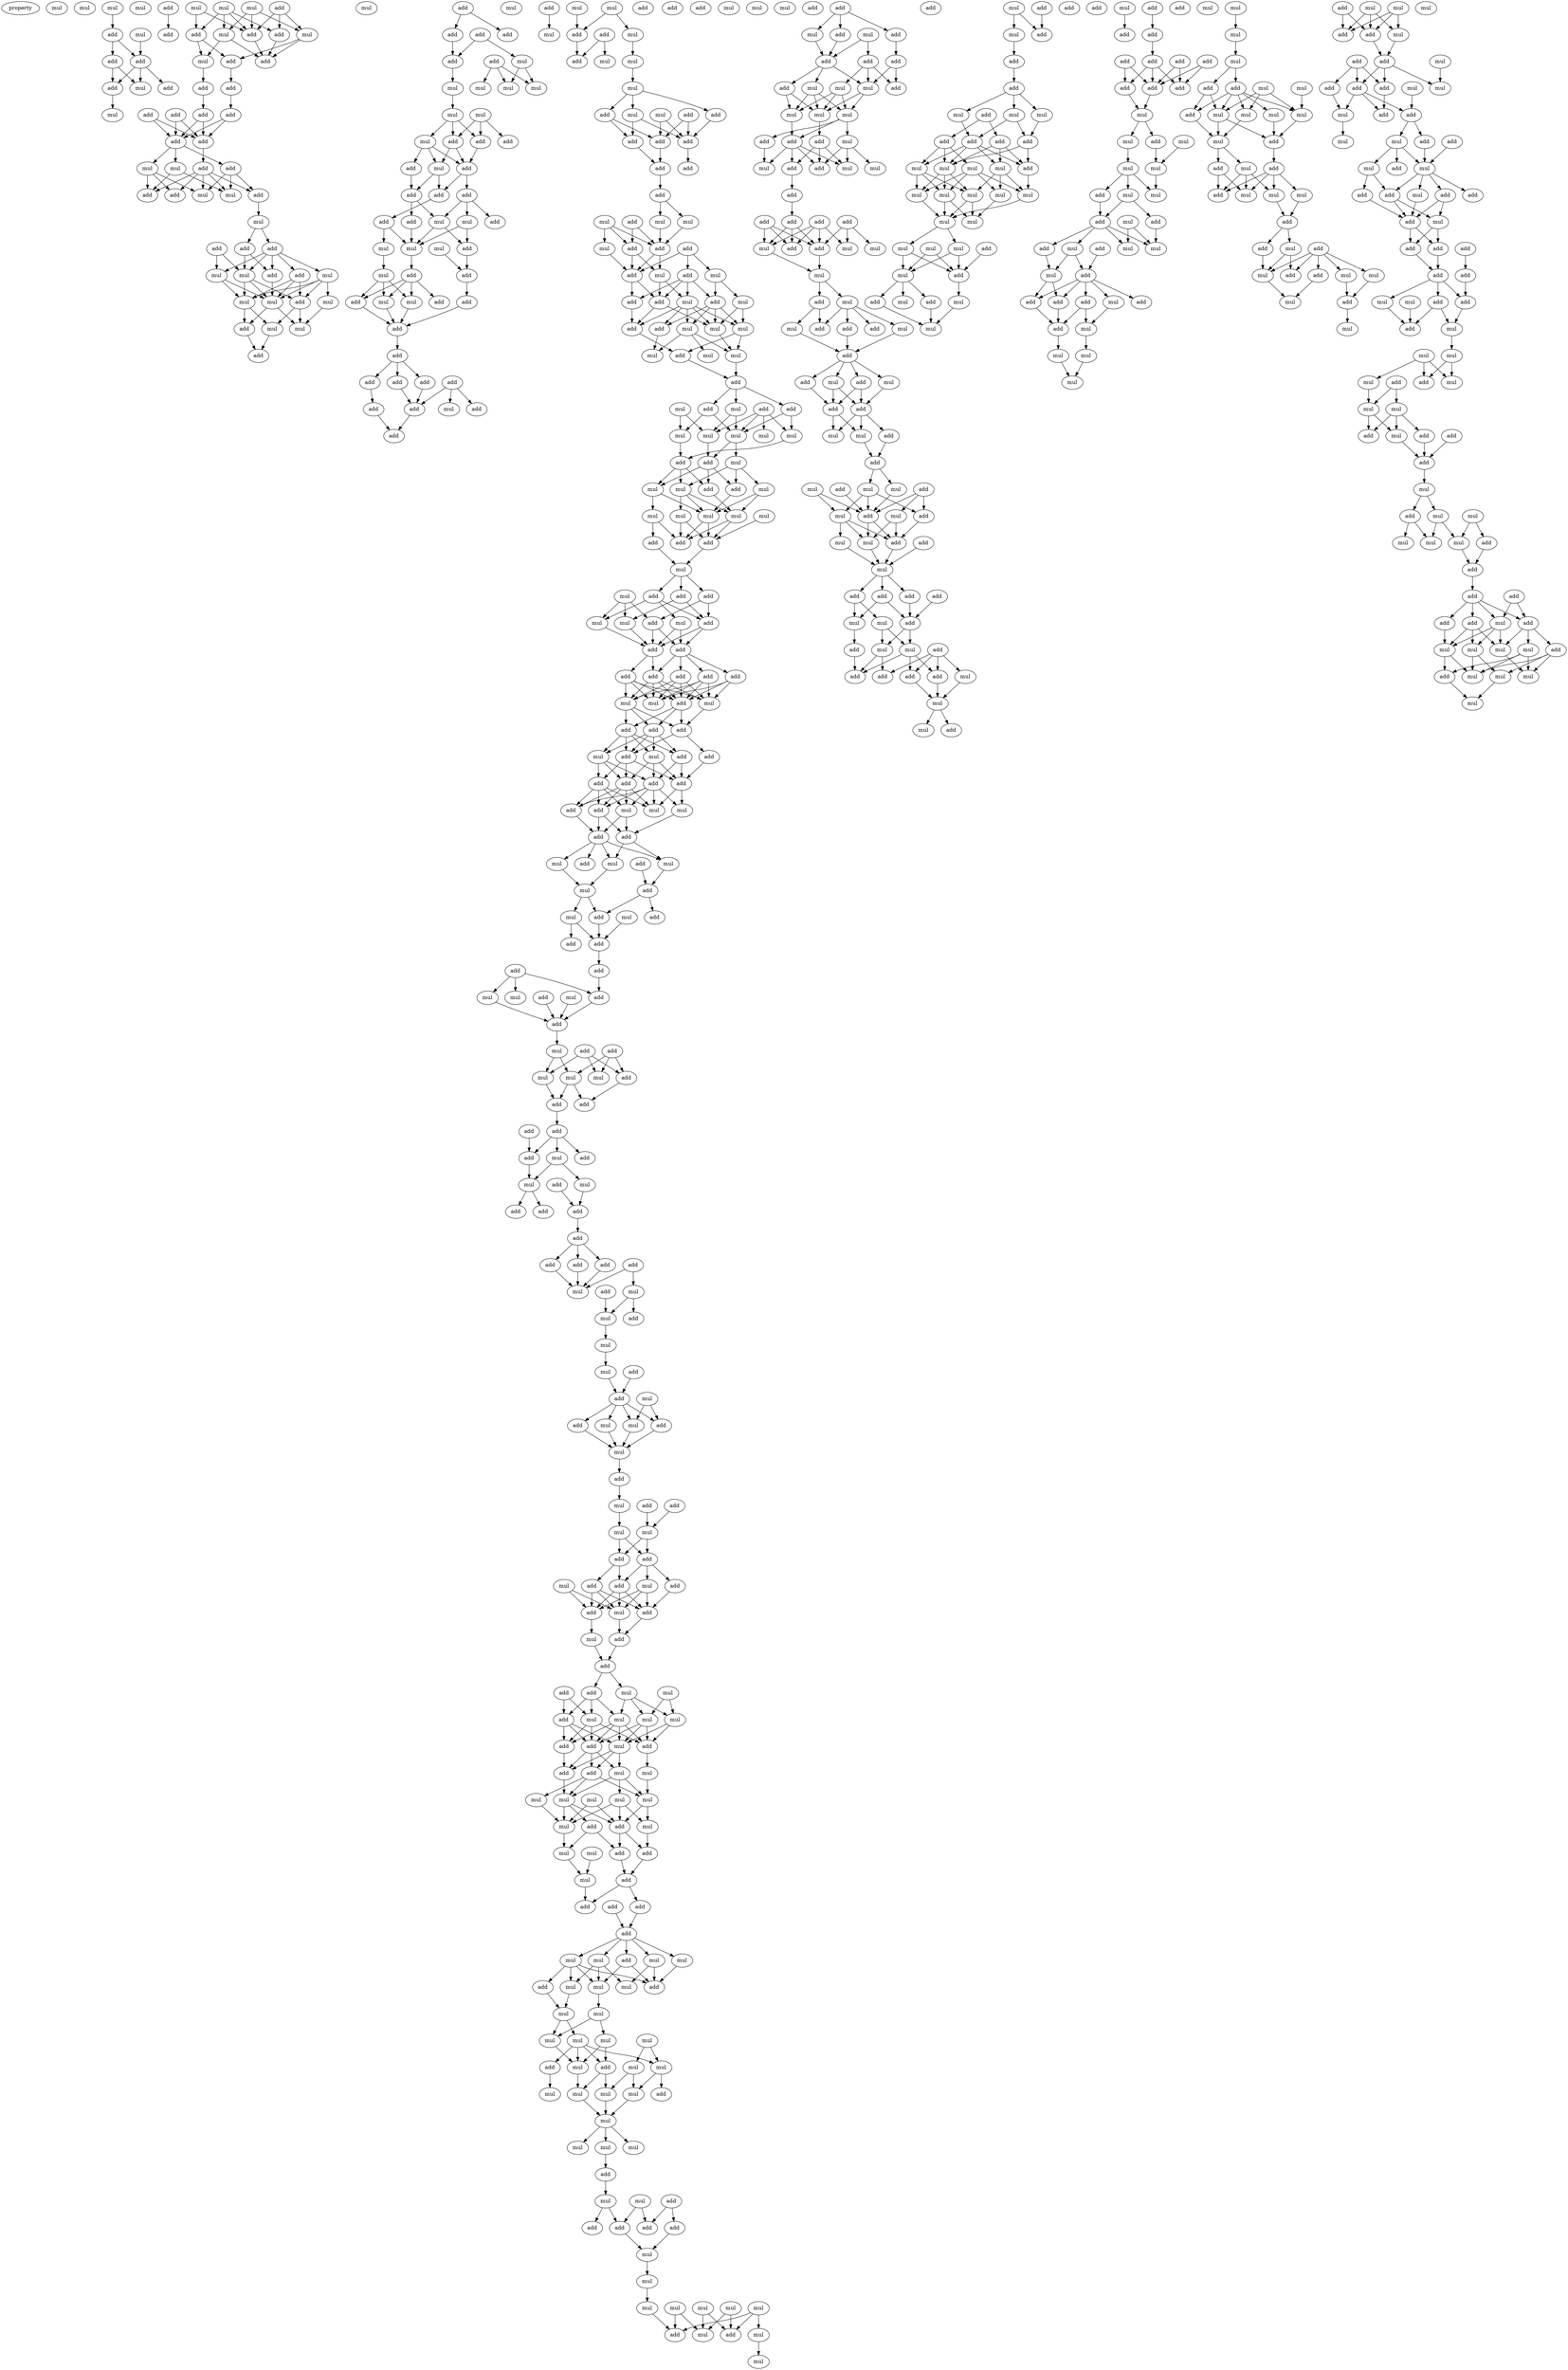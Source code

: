 digraph {
    node [fontcolor=black]
    property [mul=2,lf=1.8]
    0 [ label = mul ];
    1 [ label = mul ];
    2 [ label = mul ];
    3 [ label = add ];
    4 [ label = mul ];
    5 [ label = add ];
    6 [ label = add ];
    7 [ label = add ];
    8 [ label = mul ];
    9 [ label = mul ];
    10 [ label = add ];
    11 [ label = mul ];
    12 [ label = add ];
    13 [ label = mul ];
    14 [ label = add ];
    15 [ label = mul ];
    16 [ label = add ];
    17 [ label = mul ];
    18 [ label = mul ];
    19 [ label = add ];
    20 [ label = add ];
    21 [ label = mul ];
    22 [ label = add ];
    23 [ label = add ];
    24 [ label = mul ];
    25 [ label = add ];
    26 [ label = add ];
    27 [ label = add ];
    28 [ label = add ];
    29 [ label = add ];
    30 [ label = add ];
    31 [ label = add ];
    32 [ label = mul ];
    33 [ label = add ];
    34 [ label = add ];
    35 [ label = mul ];
    36 [ label = add ];
    37 [ label = mul ];
    38 [ label = add ];
    39 [ label = add ];
    40 [ label = mul ];
    41 [ label = add ];
    42 [ label = add ];
    43 [ label = mul ];
    44 [ label = mul ];
    45 [ label = add ];
    46 [ label = add ];
    47 [ label = add ];
    48 [ label = add ];
    49 [ label = add ];
    50 [ label = mul ];
    51 [ label = mul ];
    52 [ label = mul ];
    53 [ label = mul ];
    54 [ label = add ];
    55 [ label = mul ];
    56 [ label = mul ];
    57 [ label = add ];
    58 [ label = mul ];
    59 [ label = mul ];
    60 [ label = add ];
    61 [ label = add ];
    62 [ label = add ];
    63 [ label = add ];
    64 [ label = add ];
    65 [ label = add ];
    66 [ label = mul ];
    67 [ label = add ];
    68 [ label = mul ];
    69 [ label = mul ];
    70 [ label = mul ];
    71 [ label = mul ];
    72 [ label = mul ];
    73 [ label = mul ];
    74 [ label = add ];
    75 [ label = add ];
    76 [ label = mul ];
    77 [ label = add ];
    78 [ label = add ];
    79 [ label = mul ];
    80 [ label = add ];
    81 [ label = add ];
    82 [ label = add ];
    83 [ label = add ];
    84 [ label = mul ];
    85 [ label = add ];
    86 [ label = mul ];
    87 [ label = add ];
    88 [ label = add ];
    89 [ label = mul ];
    90 [ label = mul ];
    91 [ label = add ];
    92 [ label = mul ];
    93 [ label = mul ];
    94 [ label = add ];
    95 [ label = add ];
    96 [ label = mul ];
    97 [ label = add ];
    98 [ label = mul ];
    99 [ label = add ];
    100 [ label = add ];
    101 [ label = add ];
    102 [ label = add ];
    103 [ label = add ];
    104 [ label = add ];
    105 [ label = add ];
    106 [ label = add ];
    107 [ label = mul ];
    108 [ label = add ];
    109 [ label = mul ];
    110 [ label = add ];
    111 [ label = add ];
    112 [ label = add ];
    113 [ label = add ];
    114 [ label = mul ];
    115 [ label = mul ];
    116 [ label = mul ];
    117 [ label = mul ];
    118 [ label = add ];
    119 [ label = add ];
    120 [ label = mul ];
    121 [ label = add ];
    122 [ label = add ];
    123 [ label = add ];
    124 [ label = mul ];
    125 [ label = mul ];
    126 [ label = mul ];
    127 [ label = add ];
    128 [ label = add ];
    129 [ label = mul ];
    130 [ label = add ];
    131 [ label = add ];
    132 [ label = add ];
    133 [ label = add ];
    134 [ label = add ];
    135 [ label = add ];
    136 [ label = add ];
    137 [ label = mul ];
    138 [ label = add ];
    139 [ label = mul ];
    140 [ label = mul ];
    141 [ label = mul ];
    142 [ label = add ];
    143 [ label = add ];
    144 [ label = add ];
    145 [ label = mul ];
    146 [ label = add ];
    147 [ label = add ];
    148 [ label = mul ];
    149 [ label = add ];
    150 [ label = add ];
    151 [ label = add ];
    152 [ label = mul ];
    153 [ label = mul ];
    154 [ label = mul ];
    155 [ label = mul ];
    156 [ label = add ];
    157 [ label = add ];
    158 [ label = mul ];
    159 [ label = add ];
    160 [ label = mul ];
    161 [ label = mul ];
    162 [ label = mul ];
    163 [ label = add ];
    164 [ label = add ];
    165 [ label = add ];
    166 [ label = mul ];
    167 [ label = mul ];
    168 [ label = add ];
    169 [ label = mul ];
    170 [ label = mul ];
    171 [ label = mul ];
    172 [ label = mul ];
    173 [ label = mul ];
    174 [ label = mul ];
    175 [ label = add ];
    176 [ label = add ];
    177 [ label = mul ];
    178 [ label = add ];
    179 [ label = mul ];
    180 [ label = mul ];
    181 [ label = add ];
    182 [ label = mul ];
    183 [ label = mul ];
    184 [ label = mul ];
    185 [ label = mul ];
    186 [ label = mul ];
    187 [ label = add ];
    188 [ label = add ];
    189 [ label = add ];
    190 [ label = mul ];
    191 [ label = mul ];
    192 [ label = add ];
    193 [ label = add ];
    194 [ label = add ];
    195 [ label = mul ];
    196 [ label = add ];
    197 [ label = mul ];
    198 [ label = mul ];
    199 [ label = add ];
    200 [ label = add ];
    201 [ label = add ];
    202 [ label = add ];
    203 [ label = add ];
    204 [ label = add ];
    205 [ label = add ];
    206 [ label = add ];
    207 [ label = mul ];
    208 [ label = mul ];
    209 [ label = add ];
    210 [ label = mul ];
    211 [ label = add ];
    212 [ label = add ];
    213 [ label = add ];
    214 [ label = mul ];
    215 [ label = add ];
    216 [ label = add ];
    217 [ label = add ];
    218 [ label = mul ];
    219 [ label = add ];
    220 [ label = add ];
    221 [ label = add ];
    222 [ label = add ];
    223 [ label = add ];
    224 [ label = mul ];
    225 [ label = mul ];
    226 [ label = add ];
    227 [ label = mul ];
    228 [ label = add ];
    229 [ label = add ];
    230 [ label = mul ];
    231 [ label = mul ];
    232 [ label = mul ];
    233 [ label = add ];
    234 [ label = add ];
    235 [ label = mul ];
    236 [ label = add ];
    237 [ label = mul ];
    238 [ label = add ];
    239 [ label = add ];
    240 [ label = mul ];
    241 [ label = add ];
    242 [ label = add ];
    243 [ label = add ];
    244 [ label = add ];
    245 [ label = mul ];
    246 [ label = add ];
    247 [ label = mul ];
    248 [ label = add ];
    249 [ label = mul ];
    250 [ label = add ];
    251 [ label = mul ];
    252 [ label = add ];
    253 [ label = add ];
    254 [ label = add ];
    255 [ label = mul ];
    256 [ label = mul ];
    257 [ label = mul ];
    258 [ label = add ];
    259 [ label = add ];
    260 [ label = add ];
    261 [ label = add ];
    262 [ label = add ];
    263 [ label = add ];
    264 [ label = mul ];
    265 [ label = mul ];
    266 [ label = mul ];
    267 [ label = add ];
    268 [ label = add ];
    269 [ label = add ];
    270 [ label = add ];
    271 [ label = add ];
    272 [ label = add ];
    273 [ label = add ];
    274 [ label = add ];
    275 [ label = add ];
    276 [ label = mul ];
    277 [ label = mul ];
    278 [ label = add ];
    279 [ label = mul ];
    280 [ label = add ];
    281 [ label = mul ];
    282 [ label = add ];
    283 [ label = mul ];
    284 [ label = add ];
    285 [ label = mul ];
    286 [ label = add ];
    287 [ label = add ];
    288 [ label = mul ];
    289 [ label = mul ];
    290 [ label = mul ];
    291 [ label = add ];
    292 [ label = add ];
    293 [ label = mul ];
    294 [ label = add ];
    295 [ label = add ];
    296 [ label = mul ];
    297 [ label = mul ];
    298 [ label = mul ];
    299 [ label = add ];
    300 [ label = add ];
    301 [ label = mul ];
    302 [ label = add ];
    303 [ label = add ];
    304 [ label = mul ];
    305 [ label = add ];
    306 [ label = mul ];
    307 [ label = add ];
    308 [ label = add ];
    309 [ label = add ];
    310 [ label = mul ];
    311 [ label = add ];
    312 [ label = add ];
    313 [ label = add ];
    314 [ label = mul ];
    315 [ label = mul ];
    316 [ label = mul ];
    317 [ label = mul ];
    318 [ label = mul ];
    319 [ label = mul ];
    320 [ label = add ];
    321 [ label = add ];
    322 [ label = mul ];
    323 [ label = add ];
    324 [ label = add ];
    325 [ label = add ];
    326 [ label = add ];
    327 [ label = mul ];
    328 [ label = mul ];
    329 [ label = mul ];
    330 [ label = mul ];
    331 [ label = mul ];
    332 [ label = mul ];
    333 [ label = mul ];
    334 [ label = mul ];
    335 [ label = mul ];
    336 [ label = add ];
    337 [ label = add ];
    338 [ label = mul ];
    339 [ label = mul ];
    340 [ label = add ];
    341 [ label = add ];
    342 [ label = add ];
    343 [ label = mul ];
    344 [ label = add ];
    345 [ label = add ];
    346 [ label = add ];
    347 [ label = add ];
    348 [ label = mul ];
    349 [ label = add ];
    350 [ label = mul ];
    351 [ label = mul ];
    352 [ label = mul ];
    353 [ label = mul ];
    354 [ label = add ];
    355 [ label = mul ];
    356 [ label = mul ];
    357 [ label = add ];
    358 [ label = mul ];
    359 [ label = mul ];
    360 [ label = mul ];
    361 [ label = mul ];
    362 [ label = mul ];
    363 [ label = mul ];
    364 [ label = add ];
    365 [ label = mul ];
    366 [ label = mul ];
    367 [ label = add ];
    368 [ label = mul ];
    369 [ label = add ];
    370 [ label = mul ];
    371 [ label = mul ];
    372 [ label = mul ];
    373 [ label = mul ];
    374 [ label = mul ];
    375 [ label = mul ];
    376 [ label = mul ];
    377 [ label = mul ];
    378 [ label = mul ];
    379 [ label = add ];
    380 [ label = mul ];
    381 [ label = add ];
    382 [ label = mul ];
    383 [ label = mul ];
    384 [ label = add ];
    385 [ label = add ];
    386 [ label = add ];
    387 [ label = add ];
    388 [ label = add ];
    389 [ label = mul ];
    390 [ label = mul ];
    391 [ label = mul ];
    392 [ label = mul ];
    393 [ label = mul ];
    394 [ label = mul ];
    395 [ label = mul ];
    396 [ label = add ];
    397 [ label = mul ];
    398 [ label = mul ];
    399 [ label = add ];
    400 [ label = mul ];
    401 [ label = add ];
    402 [ label = mul ];
    403 [ label = mul ];
    404 [ label = add ];
    405 [ label = add ];
    406 [ label = add ];
    407 [ label = add ];
    408 [ label = add ];
    409 [ label = mul ];
    410 [ label = add ];
    411 [ label = mul ];
    412 [ label = add ];
    413 [ label = mul ];
    414 [ label = mul ];
    415 [ label = mul ];
    416 [ label = mul ];
    417 [ label = add ];
    418 [ label = mul ];
    419 [ label = add ];
    420 [ label = add ];
    421 [ label = mul ];
    422 [ label = mul ];
    423 [ label = add ];
    424 [ label = mul ];
    425 [ label = add ];
    426 [ label = add ];
    427 [ label = add ];
    428 [ label = add ];
    429 [ label = add ];
    430 [ label = add ];
    431 [ label = mul ];
    432 [ label = mul ];
    433 [ label = add ];
    434 [ label = add ];
    435 [ label = mul ];
    436 [ label = mul ];
    437 [ label = add ];
    438 [ label = mul ];
    439 [ label = mul ];
    440 [ label = add ];
    441 [ label = add ];
    442 [ label = mul ];
    443 [ label = add ];
    444 [ label = add ];
    445 [ label = mul ];
    446 [ label = add ];
    447 [ label = mul ];
    448 [ label = add ];
    449 [ label = add ];
    450 [ label = add ];
    451 [ label = mul ];
    452 [ label = add ];
    453 [ label = add ];
    454 [ label = mul ];
    455 [ label = add ];
    456 [ label = add ];
    457 [ label = mul ];
    458 [ label = mul ];
    459 [ label = mul ];
    460 [ label = add ];
    461 [ label = add ];
    462 [ label = mul ];
    463 [ label = add ];
    464 [ label = mul ];
    465 [ label = add ];
    466 [ label = add ];
    467 [ label = mul ];
    468 [ label = mul ];
    469 [ label = mul ];
    470 [ label = add ];
    471 [ label = add ];
    472 [ label = add ];
    473 [ label = add ];
    474 [ label = add ];
    475 [ label = mul ];
    476 [ label = mul ];
    477 [ label = mul ];
    478 [ label = mul ];
    479 [ label = add ];
    480 [ label = add ];
    481 [ label = mul ];
    482 [ label = add ];
    483 [ label = add ];
    484 [ label = add ];
    485 [ label = add ];
    486 [ label = mul ];
    487 [ label = mul ];
    488 [ label = mul ];
    489 [ label = add ];
    490 [ label = add ];
    491 [ label = add ];
    492 [ label = mul ];
    493 [ label = add ];
    494 [ label = add ];
    495 [ label = add ];
    496 [ label = add ];
    497 [ label = mul ];
    498 [ label = mul ];
    499 [ label = mul ];
    500 [ label = add ];
    501 [ label = add ];
    502 [ label = add ];
    503 [ label = add ];
    504 [ label = mul ];
    505 [ label = mul ];
    506 [ label = mul ];
    507 [ label = mul ];
    508 [ label = add ];
    509 [ label = mul ];
    510 [ label = mul ];
    511 [ label = mul ];
    512 [ label = mul ];
    513 [ label = mul ];
    514 [ label = mul ];
    515 [ label = mul ];
    516 [ label = add ];
    517 [ label = mul ];
    518 [ label = mul ];
    519 [ label = mul ];
    520 [ label = add ];
    521 [ label = mul ];
    522 [ label = add ];
    523 [ label = mul ];
    524 [ label = add ];
    525 [ label = mul ];
    526 [ label = mul ];
    527 [ label = add ];
    528 [ label = mul ];
    529 [ label = add ];
    530 [ label = add ];
    531 [ label = add ];
    532 [ label = add ];
    533 [ label = add ];
    534 [ label = add ];
    535 [ label = add ];
    536 [ label = add ];
    537 [ label = add ];
    538 [ label = add ];
    539 [ label = mul ];
    540 [ label = mul ];
    541 [ label = add ];
    542 [ label = mul ];
    543 [ label = add ];
    544 [ label = mul ];
    545 [ label = mul ];
    546 [ label = add ];
    547 [ label = mul ];
    548 [ label = mul ];
    549 [ label = add ];
    550 [ label = add ];
    551 [ label = mul ];
    552 [ label = mul ];
    553 [ label = mul ];
    554 [ label = add ];
    555 [ label = add ];
    556 [ label = mul ];
    557 [ label = add ];
    558 [ label = mul ];
    559 [ label = add ];
    560 [ label = add ];
    561 [ label = add ];
    562 [ label = mul ];
    563 [ label = add ];
    564 [ label = add ];
    565 [ label = mul ];
    566 [ label = mul ];
    567 [ label = mul ];
    568 [ label = mul ];
    569 [ label = mul ];
    570 [ label = mul ];
    571 [ label = mul ];
    572 [ label = mul ];
    573 [ label = mul ];
    574 [ label = mul ];
    575 [ label = add ];
    576 [ label = add ];
    577 [ label = mul ];
    578 [ label = mul ];
    579 [ label = mul ];
    580 [ label = add ];
    581 [ label = mul ];
    582 [ label = mul ];
    583 [ label = add ];
    584 [ label = add ];
    585 [ label = add ];
    586 [ label = mul ];
    587 [ label = mul ];
    588 [ label = mul ];
    589 [ label = add ];
    590 [ label = mul ];
    591 [ label = add ];
    592 [ label = add ];
    593 [ label = add ];
    594 [ label = mul ];
    595 [ label = add ];
    596 [ label = add ];
    597 [ label = mul ];
    598 [ label = mul ];
    599 [ label = mul ];
    600 [ label = mul ];
    601 [ label = add ];
    602 [ label = mul ];
    603 [ label = mul ];
    604 [ label = add ];
    605 [ label = mul ];
    606 [ label = add ];
    607 [ label = mul ];
    608 [ label = add ];
    609 [ label = mul ];
    610 [ label = add ];
    611 [ label = add ];
    612 [ label = add ];
    613 [ label = add ];
    614 [ label = mul ];
    615 [ label = mul ];
    616 [ label = add ];
    617 [ label = mul ];
    618 [ label = add ];
    619 [ label = add ];
    620 [ label = add ];
    621 [ label = mul ];
    622 [ label = add ];
    623 [ label = mul ];
    624 [ label = add ];
    625 [ label = mul ];
    626 [ label = mul ];
    627 [ label = add ];
    628 [ label = add ];
    629 [ label = mul ];
    630 [ label = add ];
    631 [ label = add ];
    632 [ label = add ];
    633 [ label = mul ];
    634 [ label = add ];
    635 [ label = add ];
    636 [ label = add ];
    637 [ label = add ];
    638 [ label = add ];
    639 [ label = mul ];
    640 [ label = add ];
    641 [ label = mul ];
    642 [ label = add ];
    643 [ label = add ];
    644 [ label = mul ];
    645 [ label = mul ];
    646 [ label = mul ];
    647 [ label = mul ];
    648 [ label = add ];
    649 [ label = mul ];
    650 [ label = add ];
    651 [ label = mul ];
    652 [ label = mul ];
    653 [ label = add ];
    654 [ label = add ];
    655 [ label = mul ];
    656 [ label = add ];
    657 [ label = add ];
    658 [ label = mul ];
    659 [ label = mul ];
    660 [ label = add ];
    661 [ label = mul ];
    662 [ label = mul ];
    663 [ label = add ];
    664 [ label = mul ];
    665 [ label = mul ];
    666 [ label = mul ];
    667 [ label = add ];
    668 [ label = add ];
    669 [ label = add ];
    670 [ label = add ];
    671 [ label = add ];
    672 [ label = mul ];
    673 [ label = add ];
    674 [ label = mul ];
    675 [ label = mul ];
    676 [ label = mul ];
    677 [ label = mul ];
    678 [ label = add ];
    679 [ label = add ];
    680 [ label = mul ];
    681 [ label = mul ];
    682 [ label = mul ];
    683 [ label = mul ];
    2 -> 3 [ name = 0 ];
    3 -> 5 [ name = 1 ];
    3 -> 6 [ name = 2 ];
    4 -> 6 [ name = 3 ];
    5 -> 9 [ name = 4 ];
    5 -> 10 [ name = 5 ];
    6 -> 7 [ name = 6 ];
    6 -> 9 [ name = 7 ];
    6 -> 10 [ name = 8 ];
    10 -> 11 [ name = 9 ];
    12 -> 14 [ name = 10 ];
    13 -> 18 [ name = 11 ];
    13 -> 21 [ name = 12 ];
    13 -> 22 [ name = 13 ];
    15 -> 19 [ name = 14 ];
    15 -> 20 [ name = 15 ];
    15 -> 21 [ name = 16 ];
    15 -> 22 [ name = 17 ];
    16 -> 18 [ name = 18 ];
    16 -> 20 [ name = 19 ];
    16 -> 22 [ name = 20 ];
    17 -> 19 [ name = 21 ];
    17 -> 22 [ name = 22 ];
    18 -> 23 [ name = 23 ];
    18 -> 25 [ name = 24 ];
    19 -> 23 [ name = 25 ];
    19 -> 24 [ name = 26 ];
    20 -> 25 [ name = 27 ];
    21 -> 24 [ name = 28 ];
    21 -> 25 [ name = 29 ];
    22 -> 25 [ name = 30 ];
    23 -> 26 [ name = 31 ];
    24 -> 27 [ name = 32 ];
    26 -> 31 [ name = 33 ];
    27 -> 28 [ name = 34 ];
    28 -> 33 [ name = 35 ];
    28 -> 34 [ name = 36 ];
    29 -> 33 [ name = 37 ];
    29 -> 34 [ name = 38 ];
    30 -> 33 [ name = 39 ];
    30 -> 34 [ name = 40 ];
    31 -> 33 [ name = 41 ];
    31 -> 34 [ name = 42 ];
    33 -> 35 [ name = 43 ];
    33 -> 36 [ name = 44 ];
    33 -> 37 [ name = 45 ];
    34 -> 38 [ name = 46 ];
    35 -> 39 [ name = 47 ];
    35 -> 41 [ name = 48 ];
    35 -> 43 [ name = 49 ];
    36 -> 40 [ name = 50 ];
    36 -> 42 [ name = 51 ];
    36 -> 43 [ name = 52 ];
    37 -> 39 [ name = 53 ];
    37 -> 40 [ name = 54 ];
    38 -> 39 [ name = 55 ];
    38 -> 40 [ name = 56 ];
    38 -> 41 [ name = 57 ];
    38 -> 42 [ name = 58 ];
    38 -> 43 [ name = 59 ];
    42 -> 44 [ name = 60 ];
    44 -> 45 [ name = 61 ];
    44 -> 46 [ name = 62 ];
    45 -> 48 [ name = 63 ];
    45 -> 49 [ name = 64 ];
    45 -> 50 [ name = 65 ];
    45 -> 51 [ name = 66 ];
    45 -> 52 [ name = 67 ];
    46 -> 48 [ name = 68 ];
    46 -> 50 [ name = 69 ];
    47 -> 50 [ name = 70 ];
    47 -> 51 [ name = 71 ];
    48 -> 56 [ name = 72 ];
    49 -> 54 [ name = 73 ];
    49 -> 55 [ name = 74 ];
    49 -> 56 [ name = 75 ];
    50 -> 54 [ name = 76 ];
    50 -> 55 [ name = 77 ];
    50 -> 56 [ name = 78 ];
    51 -> 55 [ name = 79 ];
    51 -> 56 [ name = 80 ];
    52 -> 53 [ name = 81 ];
    52 -> 54 [ name = 82 ];
    52 -> 55 [ name = 83 ];
    52 -> 56 [ name = 84 ];
    53 -> 59 [ name = 85 ];
    54 -> 58 [ name = 86 ];
    54 -> 59 [ name = 87 ];
    55 -> 57 [ name = 88 ];
    55 -> 58 [ name = 89 ];
    56 -> 57 [ name = 90 ];
    56 -> 59 [ name = 91 ];
    57 -> 60 [ name = 92 ];
    58 -> 60 [ name = 93 ];
    61 -> 62 [ name = 94 ];
    61 -> 63 [ name = 95 ];
    62 -> 67 [ name = 96 ];
    64 -> 66 [ name = 97 ];
    64 -> 67 [ name = 98 ];
    65 -> 68 [ name = 99 ];
    65 -> 69 [ name = 100 ];
    65 -> 70 [ name = 101 ];
    66 -> 68 [ name = 102 ];
    66 -> 70 [ name = 103 ];
    67 -> 71 [ name = 104 ];
    71 -> 73 [ name = 105 ];
    72 -> 74 [ name = 106 ];
    72 -> 75 [ name = 107 ];
    72 -> 77 [ name = 108 ];
    73 -> 74 [ name = 109 ];
    73 -> 75 [ name = 110 ];
    73 -> 76 [ name = 111 ];
    74 -> 80 [ name = 112 ];
    75 -> 79 [ name = 113 ];
    75 -> 80 [ name = 114 ];
    76 -> 78 [ name = 115 ];
    76 -> 79 [ name = 116 ];
    76 -> 80 [ name = 117 ];
    78 -> 81 [ name = 118 ];
    79 -> 81 [ name = 119 ];
    79 -> 82 [ name = 120 ];
    80 -> 82 [ name = 121 ];
    80 -> 83 [ name = 122 ];
    81 -> 84 [ name = 123 ];
    81 -> 88 [ name = 124 ];
    82 -> 87 [ name = 125 ];
    83 -> 84 [ name = 126 ];
    83 -> 85 [ name = 127 ];
    83 -> 86 [ name = 128 ];
    84 -> 89 [ name = 129 ];
    84 -> 91 [ name = 130 ];
    86 -> 89 [ name = 131 ];
    86 -> 91 [ name = 132 ];
    87 -> 89 [ name = 133 ];
    87 -> 92 [ name = 134 ];
    88 -> 89 [ name = 135 ];
    89 -> 95 [ name = 136 ];
    90 -> 94 [ name = 137 ];
    91 -> 94 [ name = 138 ];
    92 -> 93 [ name = 139 ];
    93 -> 96 [ name = 140 ];
    93 -> 97 [ name = 141 ];
    93 -> 98 [ name = 142 ];
    94 -> 100 [ name = 143 ];
    95 -> 96 [ name = 144 ];
    95 -> 97 [ name = 145 ];
    95 -> 98 [ name = 146 ];
    95 -> 99 [ name = 147 ];
    96 -> 101 [ name = 148 ];
    97 -> 101 [ name = 149 ];
    98 -> 101 [ name = 150 ];
    100 -> 101 [ name = 151 ];
    101 -> 102 [ name = 152 ];
    102 -> 104 [ name = 153 ];
    102 -> 105 [ name = 154 ];
    102 -> 106 [ name = 155 ];
    103 -> 109 [ name = 156 ];
    103 -> 110 [ name = 157 ];
    103 -> 111 [ name = 158 ];
    104 -> 108 [ name = 159 ];
    105 -> 111 [ name = 160 ];
    106 -> 111 [ name = 161 ];
    108 -> 112 [ name = 162 ];
    111 -> 112 [ name = 163 ];
    113 -> 115 [ name = 164 ];
    114 -> 118 [ name = 165 ];
    116 -> 117 [ name = 166 ];
    116 -> 118 [ name = 167 ];
    117 -> 120 [ name = 168 ];
    118 -> 121 [ name = 169 ];
    119 -> 121 [ name = 170 ];
    119 -> 124 [ name = 171 ];
    120 -> 125 [ name = 172 ];
    125 -> 126 [ name = 173 ];
    125 -> 128 [ name = 174 ];
    125 -> 130 [ name = 175 ];
    126 -> 131 [ name = 176 ];
    126 -> 133 [ name = 177 ];
    127 -> 132 [ name = 178 ];
    127 -> 133 [ name = 179 ];
    128 -> 133 [ name = 180 ];
    129 -> 132 [ name = 181 ];
    129 -> 133 [ name = 182 ];
    130 -> 131 [ name = 183 ];
    130 -> 132 [ name = 184 ];
    131 -> 134 [ name = 185 ];
    132 -> 134 [ name = 186 ];
    133 -> 135 [ name = 187 ];
    134 -> 136 [ name = 188 ];
    136 -> 137 [ name = 189 ];
    136 -> 140 [ name = 190 ];
    137 -> 143 [ name = 191 ];
    138 -> 142 [ name = 192 ];
    138 -> 143 [ name = 193 ];
    139 -> 141 [ name = 194 ];
    139 -> 142 [ name = 195 ];
    139 -> 143 [ name = 196 ];
    140 -> 143 [ name = 197 ];
    141 -> 147 [ name = 198 ];
    142 -> 145 [ name = 199 ];
    142 -> 147 [ name = 200 ];
    143 -> 145 [ name = 201 ];
    143 -> 147 [ name = 202 ];
    144 -> 146 [ name = 203 ];
    144 -> 147 [ name = 204 ];
    144 -> 148 [ name = 205 ];
    145 -> 151 [ name = 206 ];
    145 -> 152 [ name = 207 ];
    146 -> 149 [ name = 208 ];
    146 -> 150 [ name = 209 ];
    146 -> 151 [ name = 210 ];
    146 -> 152 [ name = 211 ];
    147 -> 150 [ name = 212 ];
    147 -> 151 [ name = 213 ];
    148 -> 149 [ name = 214 ];
    148 -> 153 [ name = 215 ];
    149 -> 154 [ name = 216 ];
    149 -> 155 [ name = 217 ];
    149 -> 157 [ name = 218 ];
    149 -> 158 [ name = 219 ];
    150 -> 156 [ name = 220 ];
    151 -> 154 [ name = 221 ];
    151 -> 156 [ name = 222 ];
    152 -> 154 [ name = 223 ];
    152 -> 155 [ name = 224 ];
    152 -> 156 [ name = 225 ];
    152 -> 157 [ name = 226 ];
    152 -> 158 [ name = 227 ];
    153 -> 154 [ name = 228 ];
    153 -> 158 [ name = 229 ];
    154 -> 162 [ name = 230 ];
    155 -> 160 [ name = 231 ];
    155 -> 161 [ name = 232 ];
    155 -> 162 [ name = 233 ];
    156 -> 159 [ name = 234 ];
    157 -> 161 [ name = 235 ];
    158 -> 159 [ name = 236 ];
    158 -> 162 [ name = 237 ];
    159 -> 163 [ name = 238 ];
    162 -> 163 [ name = 239 ];
    163 -> 164 [ name = 240 ];
    163 -> 167 [ name = 241 ];
    163 -> 168 [ name = 242 ];
    164 -> 169 [ name = 243 ];
    164 -> 171 [ name = 244 ];
    165 -> 170 [ name = 245 ];
    165 -> 171 [ name = 246 ];
    165 -> 172 [ name = 247 ];
    165 -> 173 [ name = 248 ];
    166 -> 169 [ name = 249 ];
    166 -> 173 [ name = 250 ];
    167 -> 171 [ name = 251 ];
    167 -> 173 [ name = 252 ];
    168 -> 171 [ name = 253 ];
    168 -> 172 [ name = 254 ];
    169 -> 176 [ name = 255 ];
    171 -> 174 [ name = 256 ];
    171 -> 175 [ name = 257 ];
    172 -> 176 [ name = 258 ];
    173 -> 175 [ name = 259 ];
    174 -> 177 [ name = 260 ];
    174 -> 178 [ name = 261 ];
    174 -> 180 [ name = 262 ];
    175 -> 178 [ name = 263 ];
    175 -> 179 [ name = 264 ];
    175 -> 181 [ name = 265 ];
    176 -> 177 [ name = 266 ];
    176 -> 179 [ name = 267 ];
    176 -> 181 [ name = 268 ];
    177 -> 184 [ name = 269 ];
    177 -> 185 [ name = 270 ];
    177 -> 186 [ name = 271 ];
    178 -> 185 [ name = 272 ];
    179 -> 182 [ name = 273 ];
    179 -> 185 [ name = 274 ];
    180 -> 184 [ name = 275 ];
    180 -> 185 [ name = 276 ];
    181 -> 184 [ name = 277 ];
    182 -> 187 [ name = 278 ];
    182 -> 188 [ name = 279 ];
    183 -> 189 [ name = 280 ];
    184 -> 188 [ name = 281 ];
    184 -> 189 [ name = 282 ];
    185 -> 188 [ name = 283 ];
    185 -> 189 [ name = 284 ];
    186 -> 188 [ name = 285 ];
    186 -> 189 [ name = 286 ];
    187 -> 190 [ name = 287 ];
    189 -> 190 [ name = 288 ];
    190 -> 192 [ name = 289 ];
    190 -> 193 [ name = 290 ];
    190 -> 194 [ name = 291 ];
    191 -> 195 [ name = 292 ];
    191 -> 197 [ name = 293 ];
    191 -> 199 [ name = 294 ];
    192 -> 195 [ name = 295 ];
    192 -> 196 [ name = 296 ];
    192 -> 198 [ name = 297 ];
    193 -> 196 [ name = 298 ];
    193 -> 199 [ name = 299 ];
    194 -> 196 [ name = 300 ];
    194 -> 197 [ name = 301 ];
    195 -> 201 [ name = 302 ];
    196 -> 200 [ name = 303 ];
    196 -> 201 [ name = 304 ];
    197 -> 201 [ name = 305 ];
    198 -> 200 [ name = 306 ];
    198 -> 201 [ name = 307 ];
    199 -> 200 [ name = 308 ];
    199 -> 201 [ name = 309 ];
    200 -> 203 [ name = 310 ];
    200 -> 204 [ name = 311 ];
    200 -> 205 [ name = 312 ];
    200 -> 206 [ name = 313 ];
    201 -> 202 [ name = 314 ];
    201 -> 206 [ name = 315 ];
    202 -> 207 [ name = 316 ];
    202 -> 208 [ name = 317 ];
    202 -> 209 [ name = 318 ];
    202 -> 210 [ name = 319 ];
    203 -> 207 [ name = 320 ];
    203 -> 208 [ name = 321 ];
    203 -> 209 [ name = 322 ];
    203 -> 210 [ name = 323 ];
    204 -> 207 [ name = 324 ];
    204 -> 208 [ name = 325 ];
    204 -> 209 [ name = 326 ];
    204 -> 210 [ name = 327 ];
    205 -> 208 [ name = 328 ];
    205 -> 209 [ name = 329 ];
    205 -> 210 [ name = 330 ];
    206 -> 207 [ name = 331 ];
    206 -> 208 [ name = 332 ];
    206 -> 209 [ name = 333 ];
    206 -> 210 [ name = 334 ];
    207 -> 211 [ name = 335 ];
    207 -> 212 [ name = 336 ];
    207 -> 213 [ name = 337 ];
    209 -> 211 [ name = 338 ];
    209 -> 212 [ name = 339 ];
    209 -> 213 [ name = 340 ];
    210 -> 213 [ name = 341 ];
    211 -> 214 [ name = 342 ];
    211 -> 215 [ name = 343 ];
    211 -> 217 [ name = 344 ];
    211 -> 218 [ name = 345 ];
    212 -> 214 [ name = 346 ];
    212 -> 215 [ name = 347 ];
    212 -> 217 [ name = 348 ];
    212 -> 218 [ name = 349 ];
    213 -> 216 [ name = 350 ];
    213 -> 217 [ name = 351 ];
    214 -> 219 [ name = 352 ];
    214 -> 220 [ name = 353 ];
    214 -> 222 [ name = 354 ];
    215 -> 219 [ name = 355 ];
    215 -> 220 [ name = 356 ];
    216 -> 219 [ name = 357 ];
    217 -> 219 [ name = 358 ];
    217 -> 221 [ name = 359 ];
    217 -> 222 [ name = 360 ];
    218 -> 220 [ name = 361 ];
    218 -> 221 [ name = 362 ];
    218 -> 222 [ name = 363 ];
    219 -> 225 [ name = 364 ];
    219 -> 227 [ name = 365 ];
    220 -> 223 [ name = 366 ];
    220 -> 224 [ name = 367 ];
    220 -> 225 [ name = 368 ];
    220 -> 226 [ name = 369 ];
    220 -> 227 [ name = 370 ];
    221 -> 223 [ name = 371 ];
    221 -> 224 [ name = 372 ];
    221 -> 226 [ name = 373 ];
    221 -> 227 [ name = 374 ];
    222 -> 223 [ name = 375 ];
    222 -> 224 [ name = 376 ];
    222 -> 226 [ name = 377 ];
    222 -> 227 [ name = 378 ];
    223 -> 228 [ name = 379 ];
    223 -> 229 [ name = 380 ];
    224 -> 228 [ name = 381 ];
    224 -> 229 [ name = 382 ];
    225 -> 229 [ name = 383 ];
    226 -> 228 [ name = 384 ];
    228 -> 230 [ name = 385 ];
    228 -> 231 [ name = 386 ];
    228 -> 232 [ name = 387 ];
    228 -> 234 [ name = 388 ];
    229 -> 230 [ name = 389 ];
    229 -> 232 [ name = 390 ];
    230 -> 236 [ name = 391 ];
    231 -> 235 [ name = 392 ];
    232 -> 235 [ name = 393 ];
    233 -> 236 [ name = 394 ];
    235 -> 238 [ name = 395 ];
    235 -> 240 [ name = 396 ];
    236 -> 238 [ name = 397 ];
    236 -> 239 [ name = 398 ];
    237 -> 241 [ name = 399 ];
    238 -> 241 [ name = 400 ];
    240 -> 241 [ name = 401 ];
    240 -> 242 [ name = 402 ];
    241 -> 243 [ name = 403 ];
    243 -> 248 [ name = 404 ];
    244 -> 245 [ name = 405 ];
    244 -> 248 [ name = 406 ];
    244 -> 249 [ name = 407 ];
    245 -> 250 [ name = 408 ];
    246 -> 250 [ name = 409 ];
    247 -> 250 [ name = 410 ];
    248 -> 250 [ name = 411 ];
    250 -> 251 [ name = 412 ];
    251 -> 255 [ name = 413 ];
    251 -> 257 [ name = 414 ];
    252 -> 254 [ name = 415 ];
    252 -> 255 [ name = 416 ];
    252 -> 256 [ name = 417 ];
    253 -> 254 [ name = 418 ];
    253 -> 256 [ name = 419 ];
    253 -> 257 [ name = 420 ];
    254 -> 259 [ name = 421 ];
    255 -> 258 [ name = 422 ];
    257 -> 258 [ name = 423 ];
    257 -> 259 [ name = 424 ];
    258 -> 261 [ name = 425 ];
    260 -> 262 [ name = 426 ];
    261 -> 262 [ name = 427 ];
    261 -> 263 [ name = 428 ];
    261 -> 264 [ name = 429 ];
    262 -> 266 [ name = 430 ];
    264 -> 265 [ name = 431 ];
    264 -> 266 [ name = 432 ];
    265 -> 270 [ name = 433 ];
    266 -> 268 [ name = 434 ];
    266 -> 269 [ name = 435 ];
    267 -> 270 [ name = 436 ];
    270 -> 271 [ name = 437 ];
    271 -> 273 [ name = 438 ];
    271 -> 274 [ name = 439 ];
    271 -> 275 [ name = 440 ];
    272 -> 276 [ name = 441 ];
    272 -> 277 [ name = 442 ];
    273 -> 277 [ name = 443 ];
    274 -> 277 [ name = 444 ];
    275 -> 277 [ name = 445 ];
    276 -> 279 [ name = 446 ];
    276 -> 280 [ name = 447 ];
    278 -> 279 [ name = 448 ];
    279 -> 281 [ name = 449 ];
    281 -> 283 [ name = 450 ];
    282 -> 284 [ name = 451 ];
    283 -> 284 [ name = 452 ];
    284 -> 286 [ name = 453 ];
    284 -> 287 [ name = 454 ];
    284 -> 288 [ name = 455 ];
    284 -> 289 [ name = 456 ];
    285 -> 287 [ name = 457 ];
    285 -> 289 [ name = 458 ];
    286 -> 290 [ name = 459 ];
    287 -> 290 [ name = 460 ];
    288 -> 290 [ name = 461 ];
    289 -> 290 [ name = 462 ];
    290 -> 291 [ name = 463 ];
    291 -> 296 [ name = 464 ];
    294 -> 298 [ name = 465 ];
    295 -> 298 [ name = 466 ];
    296 -> 297 [ name = 467 ];
    297 -> 299 [ name = 468 ];
    297 -> 300 [ name = 469 ];
    298 -> 299 [ name = 470 ];
    298 -> 300 [ name = 471 ];
    299 -> 302 [ name = 472 ];
    299 -> 303 [ name = 473 ];
    300 -> 301 [ name = 474 ];
    300 -> 302 [ name = 475 ];
    300 -> 305 [ name = 476 ];
    301 -> 306 [ name = 477 ];
    301 -> 307 [ name = 478 ];
    301 -> 308 [ name = 479 ];
    302 -> 306 [ name = 480 ];
    302 -> 307 [ name = 481 ];
    302 -> 308 [ name = 482 ];
    303 -> 306 [ name = 483 ];
    303 -> 307 [ name = 484 ];
    303 -> 308 [ name = 485 ];
    304 -> 306 [ name = 486 ];
    304 -> 307 [ name = 487 ];
    305 -> 308 [ name = 488 ];
    306 -> 309 [ name = 489 ];
    307 -> 310 [ name = 490 ];
    308 -> 309 [ name = 491 ];
    309 -> 311 [ name = 492 ];
    310 -> 311 [ name = 493 ];
    311 -> 312 [ name = 494 ];
    311 -> 315 [ name = 495 ];
    312 -> 316 [ name = 496 ];
    312 -> 317 [ name = 497 ];
    312 -> 320 [ name = 498 ];
    313 -> 317 [ name = 499 ];
    313 -> 320 [ name = 500 ];
    314 -> 318 [ name = 501 ];
    314 -> 319 [ name = 502 ];
    315 -> 316 [ name = 503 ];
    315 -> 318 [ name = 504 ];
    315 -> 319 [ name = 505 ];
    316 -> 321 [ name = 506 ];
    316 -> 322 [ name = 507 ];
    316 -> 323 [ name = 508 ];
    316 -> 324 [ name = 509 ];
    317 -> 321 [ name = 510 ];
    317 -> 323 [ name = 511 ];
    317 -> 324 [ name = 512 ];
    318 -> 322 [ name = 513 ];
    318 -> 323 [ name = 514 ];
    318 -> 324 [ name = 515 ];
    319 -> 322 [ name = 516 ];
    319 -> 323 [ name = 517 ];
    320 -> 321 [ name = 518 ];
    320 -> 322 [ name = 519 ];
    320 -> 324 [ name = 520 ];
    321 -> 326 [ name = 521 ];
    322 -> 325 [ name = 522 ];
    322 -> 326 [ name = 523 ];
    322 -> 328 [ name = 524 ];
    323 -> 327 [ name = 525 ];
    324 -> 325 [ name = 526 ];
    324 -> 326 [ name = 527 ];
    324 -> 328 [ name = 528 ];
    325 -> 329 [ name = 529 ];
    325 -> 332 [ name = 530 ];
    325 -> 333 [ name = 531 ];
    326 -> 329 [ name = 532 ];
    327 -> 333 [ name = 533 ];
    328 -> 329 [ name = 534 ];
    328 -> 330 [ name = 535 ];
    328 -> 333 [ name = 536 ];
    329 -> 335 [ name = 537 ];
    329 -> 336 [ name = 538 ];
    329 -> 337 [ name = 539 ];
    330 -> 334 [ name = 540 ];
    330 -> 335 [ name = 541 ];
    330 -> 336 [ name = 542 ];
    331 -> 335 [ name = 543 ];
    331 -> 336 [ name = 544 ];
    332 -> 335 [ name = 545 ];
    333 -> 334 [ name = 546 ];
    333 -> 336 [ name = 547 ];
    334 -> 340 [ name = 548 ];
    335 -> 339 [ name = 549 ];
    336 -> 340 [ name = 550 ];
    336 -> 341 [ name = 551 ];
    337 -> 339 [ name = 552 ];
    337 -> 341 [ name = 553 ];
    338 -> 343 [ name = 554 ];
    339 -> 343 [ name = 555 ];
    340 -> 342 [ name = 556 ];
    341 -> 342 [ name = 557 ];
    342 -> 344 [ name = 558 ];
    342 -> 345 [ name = 559 ];
    343 -> 345 [ name = 560 ];
    344 -> 347 [ name = 561 ];
    346 -> 347 [ name = 562 ];
    347 -> 348 [ name = 563 ];
    347 -> 349 [ name = 564 ];
    347 -> 350 [ name = 565 ];
    347 -> 351 [ name = 566 ];
    347 -> 352 [ name = 567 ];
    348 -> 354 [ name = 568 ];
    348 -> 355 [ name = 569 ];
    348 -> 356 [ name = 570 ];
    348 -> 357 [ name = 571 ];
    349 -> 356 [ name = 572 ];
    349 -> 357 [ name = 573 ];
    350 -> 357 [ name = 574 ];
    351 -> 353 [ name = 575 ];
    351 -> 357 [ name = 576 ];
    352 -> 353 [ name = 577 ];
    352 -> 355 [ name = 578 ];
    352 -> 356 [ name = 579 ];
    354 -> 359 [ name = 580 ];
    355 -> 359 [ name = 581 ];
    356 -> 358 [ name = 582 ];
    358 -> 360 [ name = 583 ];
    358 -> 361 [ name = 584 ];
    359 -> 360 [ name = 585 ];
    359 -> 362 [ name = 586 ];
    360 -> 365 [ name = 587 ];
    361 -> 365 [ name = 588 ];
    361 -> 367 [ name = 589 ];
    362 -> 364 [ name = 590 ];
    362 -> 365 [ name = 591 ];
    362 -> 367 [ name = 592 ];
    362 -> 368 [ name = 593 ];
    363 -> 366 [ name = 594 ];
    363 -> 368 [ name = 595 ];
    364 -> 372 [ name = 596 ];
    365 -> 370 [ name = 597 ];
    366 -> 371 [ name = 598 ];
    366 -> 373 [ name = 599 ];
    367 -> 370 [ name = 600 ];
    367 -> 373 [ name = 601 ];
    368 -> 369 [ name = 602 ];
    368 -> 371 [ name = 603 ];
    370 -> 374 [ name = 604 ];
    371 -> 374 [ name = 605 ];
    373 -> 374 [ name = 606 ];
    374 -> 375 [ name = 607 ];
    374 -> 376 [ name = 608 ];
    374 -> 378 [ name = 609 ];
    376 -> 379 [ name = 610 ];
    379 -> 382 [ name = 611 ];
    380 -> 386 [ name = 612 ];
    380 -> 388 [ name = 613 ];
    381 -> 384 [ name = 614 ];
    381 -> 386 [ name = 615 ];
    382 -> 387 [ name = 616 ];
    382 -> 388 [ name = 617 ];
    384 -> 389 [ name = 618 ];
    388 -> 389 [ name = 619 ];
    389 -> 390 [ name = 620 ];
    390 -> 392 [ name = 621 ];
    391 -> 397 [ name = 622 ];
    391 -> 399 [ name = 623 ];
    392 -> 396 [ name = 624 ];
    393 -> 396 [ name = 625 ];
    393 -> 397 [ name = 626 ];
    394 -> 397 [ name = 627 ];
    394 -> 399 [ name = 628 ];
    395 -> 396 [ name = 629 ];
    395 -> 398 [ name = 630 ];
    395 -> 399 [ name = 631 ];
    398 -> 400 [ name = 632 ];
    401 -> 402 [ name = 633 ];
    401 -> 404 [ name = 634 ];
    401 -> 405 [ name = 635 ];
    402 -> 408 [ name = 636 ];
    403 -> 407 [ name = 637 ];
    403 -> 408 [ name = 638 ];
    404 -> 406 [ name = 639 ];
    405 -> 408 [ name = 640 ];
    406 -> 411 [ name = 641 ];
    406 -> 412 [ name = 642 ];
    407 -> 411 [ name = 643 ];
    407 -> 412 [ name = 644 ];
    407 -> 413 [ name = 645 ];
    408 -> 409 [ name = 646 ];
    408 -> 410 [ name = 647 ];
    408 -> 411 [ name = 648 ];
    409 -> 414 [ name = 649 ];
    409 -> 415 [ name = 650 ];
    409 -> 416 [ name = 651 ];
    410 -> 414 [ name = 652 ];
    410 -> 416 [ name = 653 ];
    411 -> 414 [ name = 654 ];
    411 -> 415 [ name = 655 ];
    413 -> 414 [ name = 656 ];
    413 -> 415 [ name = 657 ];
    413 -> 416 [ name = 658 ];
    414 -> 420 [ name = 659 ];
    415 -> 417 [ name = 660 ];
    415 -> 418 [ name = 661 ];
    415 -> 419 [ name = 662 ];
    416 -> 419 [ name = 663 ];
    417 -> 422 [ name = 664 ];
    418 -> 421 [ name = 665 ];
    418 -> 424 [ name = 666 ];
    418 -> 425 [ name = 667 ];
    419 -> 422 [ name = 668 ];
    419 -> 423 [ name = 669 ];
    419 -> 424 [ name = 670 ];
    419 -> 425 [ name = 671 ];
    420 -> 423 [ name = 672 ];
    420 -> 424 [ name = 673 ];
    420 -> 425 [ name = 674 ];
    423 -> 426 [ name = 675 ];
    426 -> 427 [ name = 676 ];
    427 -> 432 [ name = 677 ];
    427 -> 433 [ name = 678 ];
    427 -> 434 [ name = 679 ];
    428 -> 432 [ name = 680 ];
    428 -> 433 [ name = 681 ];
    428 -> 434 [ name = 682 ];
    429 -> 431 [ name = 683 ];
    429 -> 433 [ name = 684 ];
    429 -> 435 [ name = 685 ];
    430 -> 432 [ name = 686 ];
    430 -> 433 [ name = 687 ];
    430 -> 434 [ name = 688 ];
    430 -> 435 [ name = 689 ];
    432 -> 436 [ name = 690 ];
    433 -> 436 [ name = 691 ];
    436 -> 437 [ name = 692 ];
    436 -> 438 [ name = 693 ];
    437 -> 439 [ name = 694 ];
    437 -> 441 [ name = 695 ];
    438 -> 440 [ name = 696 ];
    438 -> 441 [ name = 697 ];
    438 -> 442 [ name = 698 ];
    438 -> 443 [ name = 699 ];
    439 -> 444 [ name = 700 ];
    440 -> 444 [ name = 701 ];
    442 -> 444 [ name = 702 ];
    444 -> 445 [ name = 703 ];
    444 -> 446 [ name = 704 ];
    444 -> 447 [ name = 705 ];
    444 -> 448 [ name = 706 ];
    445 -> 449 [ name = 707 ];
    445 -> 450 [ name = 708 ];
    446 -> 450 [ name = 709 ];
    447 -> 449 [ name = 710 ];
    448 -> 449 [ name = 711 ];
    448 -> 450 [ name = 712 ];
    449 -> 451 [ name = 713 ];
    449 -> 452 [ name = 714 ];
    449 -> 454 [ name = 715 ];
    450 -> 451 [ name = 716 ];
    450 -> 454 [ name = 717 ];
    452 -> 455 [ name = 718 ];
    454 -> 455 [ name = 719 ];
    455 -> 457 [ name = 720 ];
    455 -> 459 [ name = 721 ];
    456 -> 461 [ name = 722 ];
    457 -> 461 [ name = 723 ];
    458 -> 461 [ name = 724 ];
    458 -> 464 [ name = 725 ];
    459 -> 461 [ name = 726 ];
    459 -> 463 [ name = 727 ];
    459 -> 464 [ name = 728 ];
    460 -> 461 [ name = 729 ];
    460 -> 462 [ name = 730 ];
    460 -> 463 [ name = 731 ];
    461 -> 465 [ name = 732 ];
    461 -> 468 [ name = 733 ];
    462 -> 465 [ name = 734 ];
    462 -> 468 [ name = 735 ];
    463 -> 465 [ name = 736 ];
    464 -> 465 [ name = 737 ];
    464 -> 467 [ name = 738 ];
    464 -> 468 [ name = 739 ];
    465 -> 469 [ name = 740 ];
    466 -> 469 [ name = 741 ];
    467 -> 469 [ name = 742 ];
    468 -> 469 [ name = 743 ];
    469 -> 470 [ name = 744 ];
    469 -> 471 [ name = 745 ];
    469 -> 472 [ name = 746 ];
    470 -> 474 [ name = 747 ];
    471 -> 474 [ name = 748 ];
    471 -> 475 [ name = 749 ];
    472 -> 475 [ name = 750 ];
    472 -> 476 [ name = 751 ];
    473 -> 474 [ name = 752 ];
    474 -> 477 [ name = 753 ];
    474 -> 478 [ name = 754 ];
    475 -> 480 [ name = 755 ];
    476 -> 477 [ name = 756 ];
    476 -> 478 [ name = 757 ];
    477 -> 482 [ name = 758 ];
    477 -> 484 [ name = 759 ];
    477 -> 485 [ name = 760 ];
    478 -> 482 [ name = 761 ];
    478 -> 483 [ name = 762 ];
    479 -> 481 [ name = 763 ];
    479 -> 483 [ name = 764 ];
    479 -> 484 [ name = 765 ];
    479 -> 485 [ name = 766 ];
    480 -> 482 [ name = 767 ];
    481 -> 486 [ name = 768 ];
    484 -> 486 [ name = 769 ];
    485 -> 486 [ name = 770 ];
    486 -> 488 [ name = 771 ];
    486 -> 491 [ name = 772 ];
    487 -> 492 [ name = 773 ];
    487 -> 493 [ name = 774 ];
    490 -> 493 [ name = 775 ];
    492 -> 494 [ name = 776 ];
    494 -> 495 [ name = 777 ];
    495 -> 497 [ name = 778 ];
    495 -> 498 [ name = 779 ];
    495 -> 499 [ name = 780 ];
    496 -> 501 [ name = 781 ];
    496 -> 502 [ name = 782 ];
    497 -> 503 [ name = 783 ];
    498 -> 500 [ name = 784 ];
    498 -> 503 [ name = 785 ];
    499 -> 500 [ name = 786 ];
    500 -> 506 [ name = 787 ];
    500 -> 508 [ name = 788 ];
    501 -> 506 [ name = 789 ];
    501 -> 507 [ name = 790 ];
    501 -> 508 [ name = 791 ];
    502 -> 504 [ name = 792 ];
    502 -> 505 [ name = 793 ];
    502 -> 506 [ name = 794 ];
    503 -> 505 [ name = 795 ];
    503 -> 506 [ name = 796 ];
    503 -> 507 [ name = 797 ];
    503 -> 508 [ name = 798 ];
    504 -> 510 [ name = 799 ];
    504 -> 511 [ name = 800 ];
    504 -> 512 [ name = 801 ];
    504 -> 513 [ name = 802 ];
    505 -> 509 [ name = 803 ];
    505 -> 511 [ name = 804 ];
    505 -> 513 [ name = 805 ];
    506 -> 509 [ name = 806 ];
    506 -> 511 [ name = 807 ];
    506 -> 513 [ name = 808 ];
    507 -> 509 [ name = 809 ];
    507 -> 510 [ name = 810 ];
    507 -> 512 [ name = 811 ];
    508 -> 510 [ name = 812 ];
    509 -> 514 [ name = 813 ];
    509 -> 515 [ name = 814 ];
    510 -> 514 [ name = 815 ];
    511 -> 514 [ name = 816 ];
    511 -> 515 [ name = 817 ];
    512 -> 515 [ name = 818 ];
    513 -> 514 [ name = 819 ];
    514 -> 518 [ name = 820 ];
    514 -> 519 [ name = 821 ];
    516 -> 520 [ name = 822 ];
    517 -> 520 [ name = 823 ];
    517 -> 521 [ name = 824 ];
    518 -> 520 [ name = 825 ];
    518 -> 521 [ name = 826 ];
    519 -> 520 [ name = 827 ];
    519 -> 521 [ name = 828 ];
    520 -> 525 [ name = 829 ];
    521 -> 522 [ name = 830 ];
    521 -> 523 [ name = 831 ];
    521 -> 524 [ name = 832 ];
    522 -> 526 [ name = 833 ];
    524 -> 526 [ name = 834 ];
    525 -> 526 [ name = 835 ];
    528 -> 530 [ name = 836 ];
    529 -> 531 [ name = 837 ];
    531 -> 535 [ name = 838 ];
    532 -> 536 [ name = 839 ];
    532 -> 537 [ name = 840 ];
    533 -> 537 [ name = 841 ];
    533 -> 538 [ name = 842 ];
    534 -> 537 [ name = 843 ];
    534 -> 538 [ name = 844 ];
    535 -> 536 [ name = 845 ];
    535 -> 537 [ name = 846 ];
    535 -> 538 [ name = 847 ];
    536 -> 539 [ name = 848 ];
    537 -> 539 [ name = 849 ];
    539 -> 540 [ name = 850 ];
    539 -> 543 [ name = 851 ];
    540 -> 545 [ name = 852 ];
    542 -> 544 [ name = 853 ];
    543 -> 544 [ name = 854 ];
    544 -> 547 [ name = 855 ];
    545 -> 546 [ name = 856 ];
    545 -> 547 [ name = 857 ];
    545 -> 548 [ name = 858 ];
    546 -> 549 [ name = 859 ];
    548 -> 549 [ name = 860 ];
    548 -> 550 [ name = 861 ];
    549 -> 552 [ name = 862 ];
    549 -> 553 [ name = 863 ];
    549 -> 555 [ name = 864 ];
    549 -> 556 [ name = 865 ];
    550 -> 556 [ name = 866 ];
    551 -> 552 [ name = 867 ];
    551 -> 556 [ name = 868 ];
    553 -> 557 [ name = 869 ];
    553 -> 558 [ name = 870 ];
    554 -> 557 [ name = 871 ];
    555 -> 558 [ name = 872 ];
    557 -> 559 [ name = 873 ];
    557 -> 560 [ name = 874 ];
    557 -> 561 [ name = 875 ];
    557 -> 562 [ name = 876 ];
    557 -> 563 [ name = 877 ];
    558 -> 560 [ name = 878 ];
    558 -> 561 [ name = 879 ];
    560 -> 564 [ name = 880 ];
    561 -> 564 [ name = 881 ];
    562 -> 565 [ name = 882 ];
    563 -> 564 [ name = 883 ];
    563 -> 565 [ name = 884 ];
    564 -> 566 [ name = 885 ];
    565 -> 567 [ name = 886 ];
    566 -> 568 [ name = 887 ];
    567 -> 568 [ name = 888 ];
    570 -> 571 [ name = 889 ];
    571 -> 572 [ name = 890 ];
    572 -> 575 [ name = 891 ];
    572 -> 576 [ name = 892 ];
    573 -> 578 [ name = 893 ];
    573 -> 579 [ name = 894 ];
    573 -> 581 [ name = 895 ];
    574 -> 578 [ name = 896 ];
    575 -> 579 [ name = 897 ];
    575 -> 580 [ name = 898 ];
    576 -> 577 [ name = 899 ];
    576 -> 578 [ name = 900 ];
    576 -> 579 [ name = 901 ];
    576 -> 580 [ name = 902 ];
    576 -> 581 [ name = 903 ];
    577 -> 583 [ name = 904 ];
    578 -> 583 [ name = 905 ];
    579 -> 582 [ name = 906 ];
    579 -> 583 [ name = 907 ];
    580 -> 582 [ name = 908 ];
    581 -> 582 [ name = 909 ];
    582 -> 584 [ name = 910 ];
    582 -> 586 [ name = 911 ];
    583 -> 585 [ name = 912 ];
    584 -> 587 [ name = 913 ];
    584 -> 589 [ name = 914 ];
    585 -> 587 [ name = 915 ];
    585 -> 588 [ name = 916 ];
    585 -> 589 [ name = 917 ];
    585 -> 590 [ name = 918 ];
    586 -> 587 [ name = 919 ];
    586 -> 588 [ name = 920 ];
    586 -> 589 [ name = 921 ];
    588 -> 591 [ name = 922 ];
    590 -> 591 [ name = 923 ];
    591 -> 592 [ name = 924 ];
    591 -> 594 [ name = 925 ];
    592 -> 599 [ name = 926 ];
    593 -> 595 [ name = 927 ];
    593 -> 596 [ name = 928 ];
    593 -> 597 [ name = 929 ];
    593 -> 598 [ name = 930 ];
    593 -> 599 [ name = 931 ];
    594 -> 596 [ name = 932 ];
    594 -> 599 [ name = 933 ];
    595 -> 600 [ name = 934 ];
    597 -> 601 [ name = 935 ];
    598 -> 601 [ name = 936 ];
    599 -> 600 [ name = 937 ];
    601 -> 602 [ name = 938 ];
    603 -> 606 [ name = 939 ];
    603 -> 607 [ name = 940 ];
    603 -> 608 [ name = 941 ];
    604 -> 606 [ name = 942 ];
    604 -> 608 [ name = 943 ];
    605 -> 606 [ name = 944 ];
    605 -> 607 [ name = 945 ];
    605 -> 608 [ name = 946 ];
    607 -> 611 [ name = 947 ];
    608 -> 611 [ name = 948 ];
    609 -> 614 [ name = 949 ];
    610 -> 612 [ name = 950 ];
    610 -> 613 [ name = 951 ];
    610 -> 616 [ name = 952 ];
    611 -> 612 [ name = 953 ];
    611 -> 613 [ name = 954 ];
    611 -> 614 [ name = 955 ];
    612 -> 617 [ name = 956 ];
    612 -> 618 [ name = 957 ];
    612 -> 619 [ name = 958 ];
    613 -> 618 [ name = 959 ];
    615 -> 619 [ name = 960 ];
    616 -> 617 [ name = 961 ];
    617 -> 621 [ name = 962 ];
    619 -> 620 [ name = 963 ];
    619 -> 623 [ name = 964 ];
    620 -> 626 [ name = 965 ];
    622 -> 626 [ name = 966 ];
    623 -> 624 [ name = 967 ];
    623 -> 625 [ name = 968 ];
    623 -> 626 [ name = 969 ];
    625 -> 627 [ name = 970 ];
    625 -> 630 [ name = 971 ];
    626 -> 627 [ name = 972 ];
    626 -> 628 [ name = 973 ];
    626 -> 629 [ name = 974 ];
    626 -> 631 [ name = 975 ];
    627 -> 632 [ name = 976 ];
    627 -> 633 [ name = 977 ];
    628 -> 632 [ name = 978 ];
    628 -> 633 [ name = 979 ];
    629 -> 632 [ name = 980 ];
    630 -> 632 [ name = 981 ];
    632 -> 634 [ name = 982 ];
    632 -> 635 [ name = 983 ];
    633 -> 634 [ name = 984 ];
    633 -> 635 [ name = 985 ];
    634 -> 638 [ name = 986 ];
    635 -> 638 [ name = 987 ];
    636 -> 637 [ name = 988 ];
    637 -> 640 [ name = 989 ];
    638 -> 639 [ name = 990 ];
    638 -> 640 [ name = 991 ];
    638 -> 642 [ name = 992 ];
    639 -> 643 [ name = 993 ];
    640 -> 644 [ name = 994 ];
    641 -> 643 [ name = 995 ];
    642 -> 643 [ name = 996 ];
    642 -> 644 [ name = 997 ];
    644 -> 646 [ name = 998 ];
    645 -> 647 [ name = 999 ];
    645 -> 649 [ name = 1000 ];
    645 -> 650 [ name = 1001 ];
    646 -> 647 [ name = 1002 ];
    646 -> 650 [ name = 1003 ];
    648 -> 651 [ name = 1004 ];
    648 -> 652 [ name = 1005 ];
    649 -> 652 [ name = 1006 ];
    651 -> 653 [ name = 1007 ];
    651 -> 654 [ name = 1008 ];
    651 -> 655 [ name = 1009 ];
    652 -> 654 [ name = 1010 ];
    652 -> 655 [ name = 1011 ];
    653 -> 657 [ name = 1012 ];
    655 -> 657 [ name = 1013 ];
    656 -> 657 [ name = 1014 ];
    657 -> 658 [ name = 1015 ];
    658 -> 659 [ name = 1016 ];
    658 -> 660 [ name = 1017 ];
    659 -> 664 [ name = 1018 ];
    659 -> 665 [ name = 1019 ];
    660 -> 664 [ name = 1020 ];
    660 -> 666 [ name = 1021 ];
    661 -> 663 [ name = 1022 ];
    661 -> 665 [ name = 1023 ];
    663 -> 667 [ name = 1024 ];
    665 -> 667 [ name = 1025 ];
    667 -> 669 [ name = 1026 ];
    668 -> 672 [ name = 1027 ];
    668 -> 673 [ name = 1028 ];
    669 -> 670 [ name = 1029 ];
    669 -> 671 [ name = 1030 ];
    669 -> 672 [ name = 1031 ];
    669 -> 673 [ name = 1032 ];
    670 -> 674 [ name = 1033 ];
    670 -> 676 [ name = 1034 ];
    670 -> 677 [ name = 1035 ];
    671 -> 674 [ name = 1036 ];
    672 -> 674 [ name = 1037 ];
    672 -> 676 [ name = 1038 ];
    672 -> 677 [ name = 1039 ];
    673 -> 675 [ name = 1040 ];
    673 -> 677 [ name = 1041 ];
    673 -> 678 [ name = 1042 ];
    674 -> 679 [ name = 1043 ];
    674 -> 680 [ name = 1044 ];
    675 -> 679 [ name = 1045 ];
    675 -> 680 [ name = 1046 ];
    675 -> 682 [ name = 1047 ];
    676 -> 680 [ name = 1048 ];
    676 -> 681 [ name = 1049 ];
    677 -> 682 [ name = 1050 ];
    678 -> 680 [ name = 1051 ];
    678 -> 681 [ name = 1052 ];
    678 -> 682 [ name = 1053 ];
    679 -> 683 [ name = 1054 ];
    681 -> 683 [ name = 1055 ];
}
